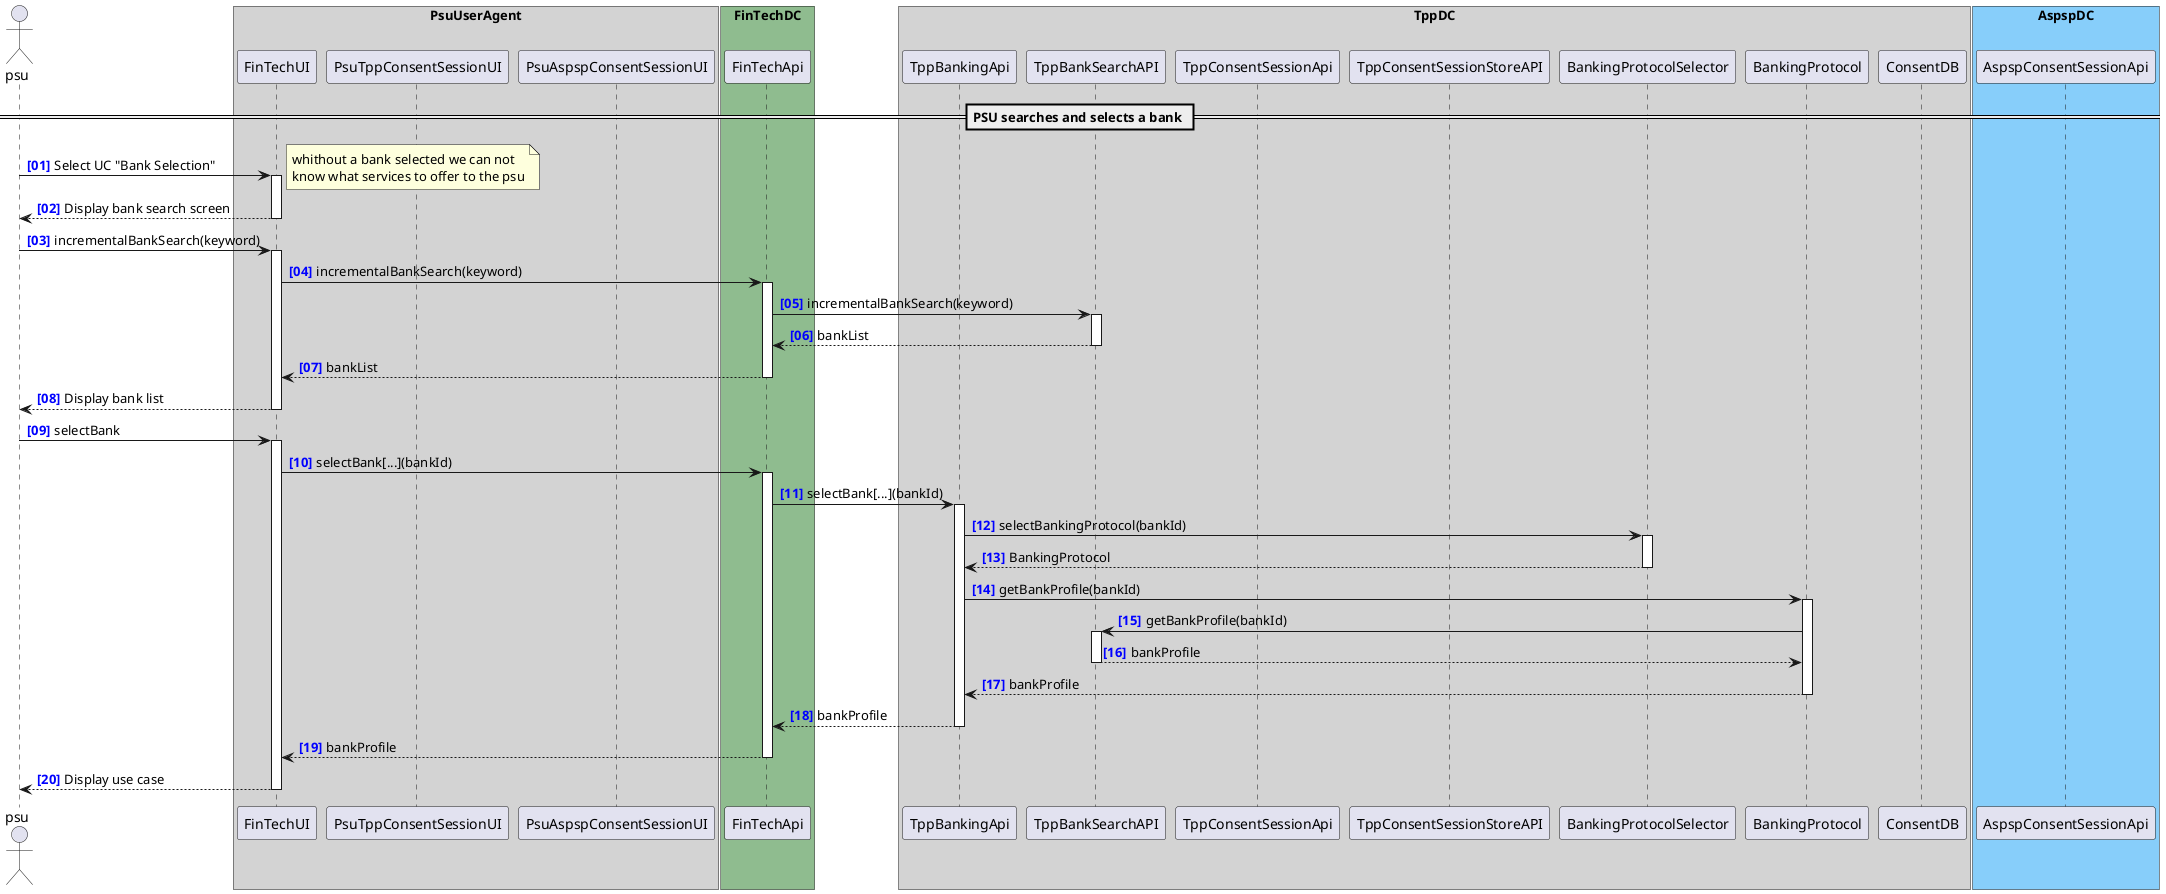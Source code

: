 @startuml

autonumber "<b><color blue>[00]"
actor psu

box "PsuUserAgent" #LightGray
    participant "FinTechUI" as FinTechUI
    participant "PsuTppConsentSessionUI" as TppConsentUI
    participant "PsuAspspConsentSessionUI" as AspspConsentUI
end box
box "FinTechDC" #DarkSeaGreen
    participant "FinTechApi" as FinTechAPI
end box
box "TppDC" #LightGray
    participant "TppBankingApi" as TPPBankingAPI
    participant "TppBankSearchAPI" as BankList
    participant "TppConsentSessionApi" as ConsentAPI
    participant "TppConsentSessionStoreAPI" as ConsentStore
    participant "BankingProtocolSelector" as ProtocolSelector
    participant "BankingProtocol" as BankingProtocol
    participant ConsentDB
end box
box "AspspDC" #LightSkyBlue
    participant "AspspConsentSessionApi" as ASPSP
end box

== PSU searches and selects a bank ==
psu -> FinTechUI ++ : Select UC "Bank Selection"
note right
    whithout a bank selected we can not 
    know what services to offer to the psu
end note
return Display bank search screen

psu -> FinTechUI ++ : incrementalBankSearch(keyword)
FinTechUI -> FinTechAPI ++ : incrementalBankSearch(keyword)
FinTechAPI -> BankList ++ : incrementalBankSearch(keyword)
return bankList
return bankList
return Display bank list

psu -> FinTechUI ++ : selectBank
FinTechUI -> FinTechAPI ++ : selectBank[...](bankId)
FinTechAPI -> TPPBankingAPI ++ : selectBank[...](bankId)
TPPBankingAPI -> ProtocolSelector ++: selectBankingProtocol(bankId)
return BankingProtocol
TPPBankingAPI -> BankingProtocol ++ : getBankProfile(bankId)
BankingProtocol -> BankList ++ : getBankProfile(bankId)
return bankProfile
return bankProfile
return bankProfile
return bankProfile
return Display use case

@enduml